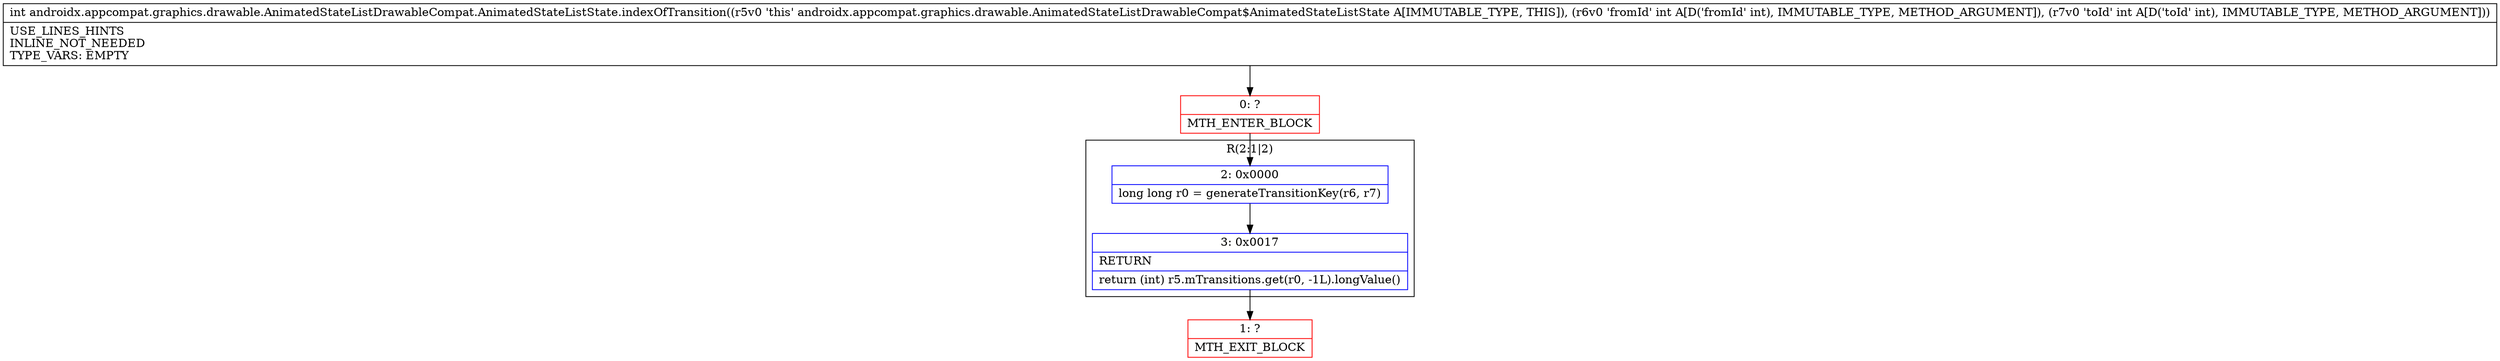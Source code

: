 digraph "CFG forandroidx.appcompat.graphics.drawable.AnimatedStateListDrawableCompat.AnimatedStateListState.indexOfTransition(II)I" {
subgraph cluster_Region_460979253 {
label = "R(2:1|2)";
node [shape=record,color=blue];
Node_2 [shape=record,label="{2\:\ 0x0000|long long r0 = generateTransitionKey(r6, r7)\l}"];
Node_3 [shape=record,label="{3\:\ 0x0017|RETURN\l|return (int) r5.mTransitions.get(r0, \-1L).longValue()\l}"];
}
Node_0 [shape=record,color=red,label="{0\:\ ?|MTH_ENTER_BLOCK\l}"];
Node_1 [shape=record,color=red,label="{1\:\ ?|MTH_EXIT_BLOCK\l}"];
MethodNode[shape=record,label="{int androidx.appcompat.graphics.drawable.AnimatedStateListDrawableCompat.AnimatedStateListState.indexOfTransition((r5v0 'this' androidx.appcompat.graphics.drawable.AnimatedStateListDrawableCompat$AnimatedStateListState A[IMMUTABLE_TYPE, THIS]), (r6v0 'fromId' int A[D('fromId' int), IMMUTABLE_TYPE, METHOD_ARGUMENT]), (r7v0 'toId' int A[D('toId' int), IMMUTABLE_TYPE, METHOD_ARGUMENT]))  | USE_LINES_HINTS\lINLINE_NOT_NEEDED\lTYPE_VARS: EMPTY\l}"];
MethodNode -> Node_0;Node_2 -> Node_3;
Node_3 -> Node_1;
Node_0 -> Node_2;
}


